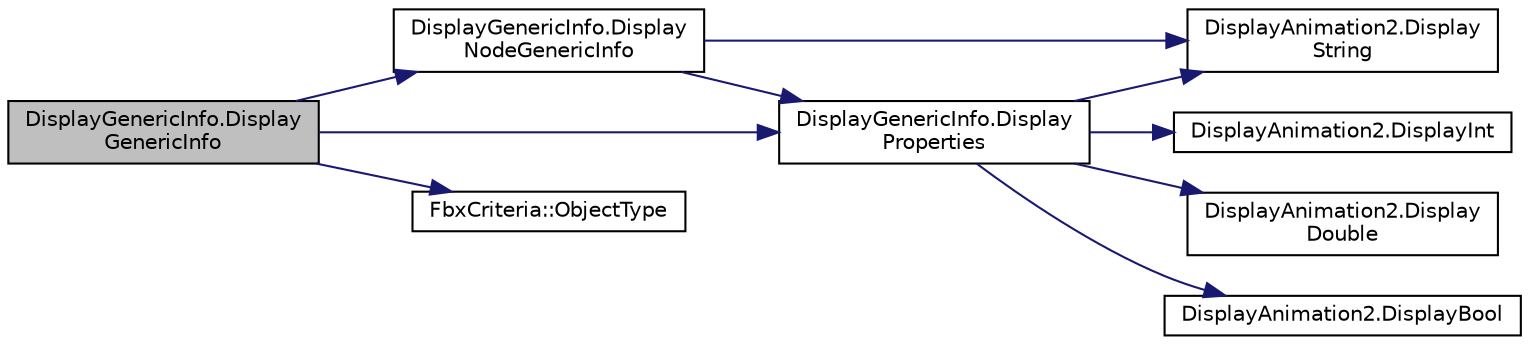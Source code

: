 digraph "DisplayGenericInfo.DisplayGenericInfo"
{
  edge [fontname="Helvetica",fontsize="10",labelfontname="Helvetica",labelfontsize="10"];
  node [fontname="Helvetica",fontsize="10",shape=record];
  rankdir="LR";
  Node0 [label="DisplayGenericInfo.Display\lGenericInfo",height=0.2,width=0.4,color="black", fillcolor="grey75", style="filled", fontcolor="black"];
  Node0 -> Node1 [color="midnightblue",fontsize="10",style="solid",fontname="Helvetica"];
  Node1 [label="DisplayGenericInfo.Display\lNodeGenericInfo",height=0.2,width=0.4,color="black", fillcolor="white", style="filled",URL="$namespace_display_generic_info.html#abb5d03bf361368bbe20b440e69bfaf99"];
  Node1 -> Node2 [color="midnightblue",fontsize="10",style="solid",fontname="Helvetica"];
  Node2 [label="DisplayAnimation2.Display\lString",height=0.2,width=0.4,color="black", fillcolor="white", style="filled",URL="$namespace_display_animation2.html#ad022ed8dee36f6dd02eaba9883652853"];
  Node1 -> Node3 [color="midnightblue",fontsize="10",style="solid",fontname="Helvetica"];
  Node3 [label="DisplayGenericInfo.Display\lProperties",height=0.2,width=0.4,color="black", fillcolor="white", style="filled",URL="$namespace_display_generic_info.html#a5df606a5fc66507df9713e52a7fc5fa2"];
  Node3 -> Node2 [color="midnightblue",fontsize="10",style="solid",fontname="Helvetica"];
  Node3 -> Node4 [color="midnightblue",fontsize="10",style="solid",fontname="Helvetica"];
  Node4 [label="DisplayAnimation2.DisplayInt",height=0.2,width=0.4,color="black", fillcolor="white", style="filled",URL="$namespace_display_animation2.html#a263f89ba2638bc6e1ced0f21129f1fd3"];
  Node3 -> Node5 [color="midnightblue",fontsize="10",style="solid",fontname="Helvetica"];
  Node5 [label="DisplayAnimation2.Display\lDouble",height=0.2,width=0.4,color="black", fillcolor="white", style="filled",URL="$namespace_display_animation2.html#a8a3864b24299906008612750755eee0c"];
  Node3 -> Node6 [color="midnightblue",fontsize="10",style="solid",fontname="Helvetica"];
  Node6 [label="DisplayAnimation2.DisplayBool",height=0.2,width=0.4,color="black", fillcolor="white", style="filled",URL="$namespace_display_animation2.html#a68813e172bc7b686ec28958227464f4c"];
  Node0 -> Node7 [color="midnightblue",fontsize="10",style="solid",fontname="Helvetica"];
  Node7 [label="FbxCriteria::ObjectType",height=0.2,width=0.4,color="black", fillcolor="white", style="filled",URL="$class_fbx_criteria.html#a760d66022a8febcd3fd0c5fbbb534023"];
  Node0 -> Node3 [color="midnightblue",fontsize="10",style="solid",fontname="Helvetica"];
}
